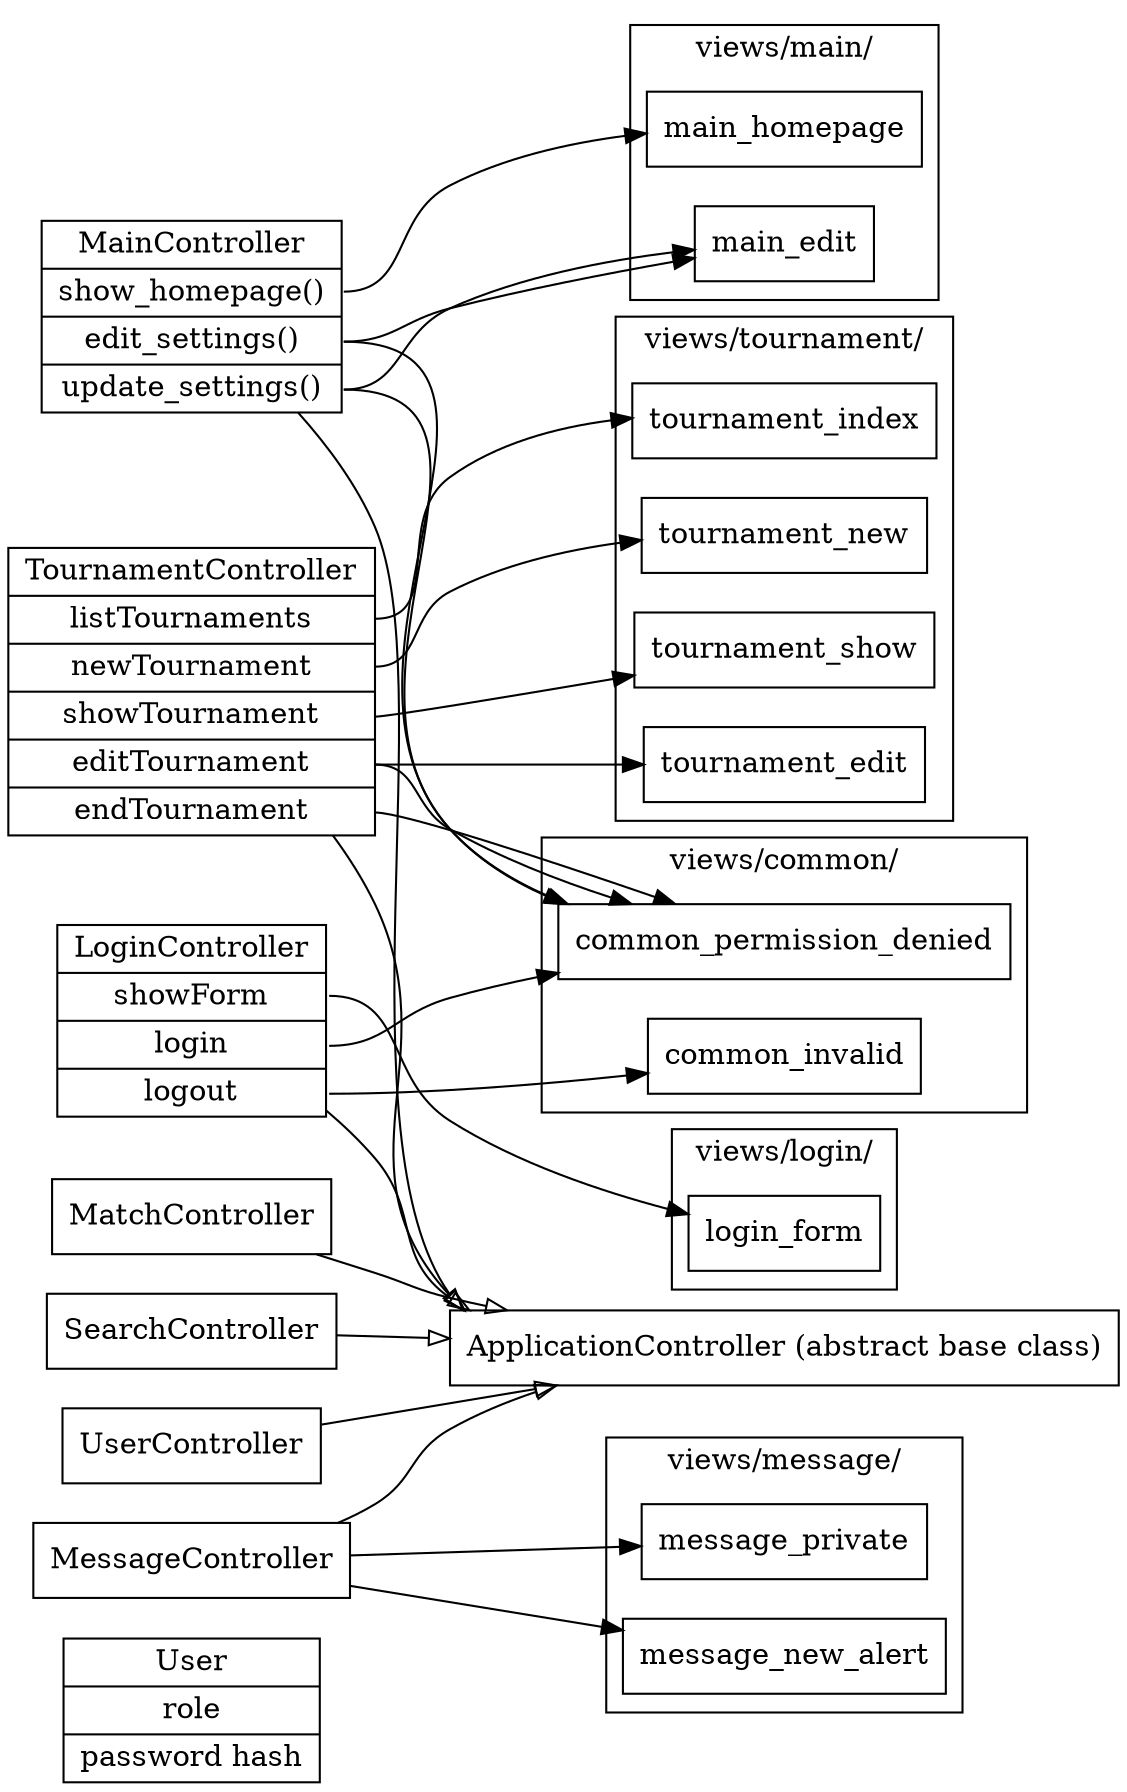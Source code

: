 digraph systemModel {
	rankdir="LR";
	node[shape="record"];

	#subgraph clusterModels {
	#	label="Models"
		User[label="<name> User | <attr_role> role | <attr_pw> password hash"];
	#}
	
	ApplicationController[label="ApplicationController (abstract base class)"];
	#subgraph clusterControllers {
	#	label="Controllers";
		MainController[label="<name> MainController | <index> show_homepage() | <edit> edit_settings() | <update> update_settings()"];
		TournamentController[label="<name> TournamentController | <index> listTournaments | <new> newTournament | <show> showTournament | <edit> editTournament | <delete> endTournament"];
		MessageController;
		LoginController[label="<name> LoginController | <index> showForm | <login> login | <logout> logout"];
		SearchController;
		UserController;
		MatchController;
	#}
	#subgraph clusterViews {
	#	label="views/";
		subgraph clusterCommonViews {
			label="views/common/";
			common_permission_denied;
			common_invalid;
		}
		subgraph clusterMainViews {
			label="views/main/";
			main_homepage;
			main_edit;
		}
		subgraph clusterLoginViews {
			label="views/login/";
			login_form
		}
		subgraph clusterTournamentViews {
			label="views/tournament/";
			tournament_index;
			tournament_new;
			tournament_show;
			tournament_edit;
		}
		subgraph clusterMessageViews {
			label="views/message/";
			message_private;
			message_new_alert;
		}
	#}

	MainController -> ApplicationController[arrowhead="onormal"];
	MainController:index -> main_homepage;
	MainController:edit -> main_edit;
	MainController:edit -> common_permission_denied;
	MainController:update -> main_edit;
	MainController:update -> common_permission_denied;

	TournamentController -> ApplicationController[arrowhead="onormal"];
	TournamentController:index -> tournament_index;
	TournamentController:new -> tournament_new;
	TournamentController:show -> tournament_show;
	TournamentController:edit -> tournament_edit;
	TournamentController:edit -> common_permission_denied;
	TournamentController:delete -> common_permission_denied;

	MessageController -> ApplicationController[arrowhead="onormal"];
	MessageController -> message_private;
	MessageController -> message_new_alert;


	LoginController -> ApplicationController[arrowhead="onormal"];
	LoginController:index -> login_form;
	LoginController:login -> common_permission_denied;
	LoginController:logout -> common_invalid;

	SearchController -> ApplicationController[arrowhead="onormal"];
	
	UserController -> ApplicationController[arrowhead="onormal"];
	
	MatchController -> ApplicationController[arrowhead="onormal"];

}
